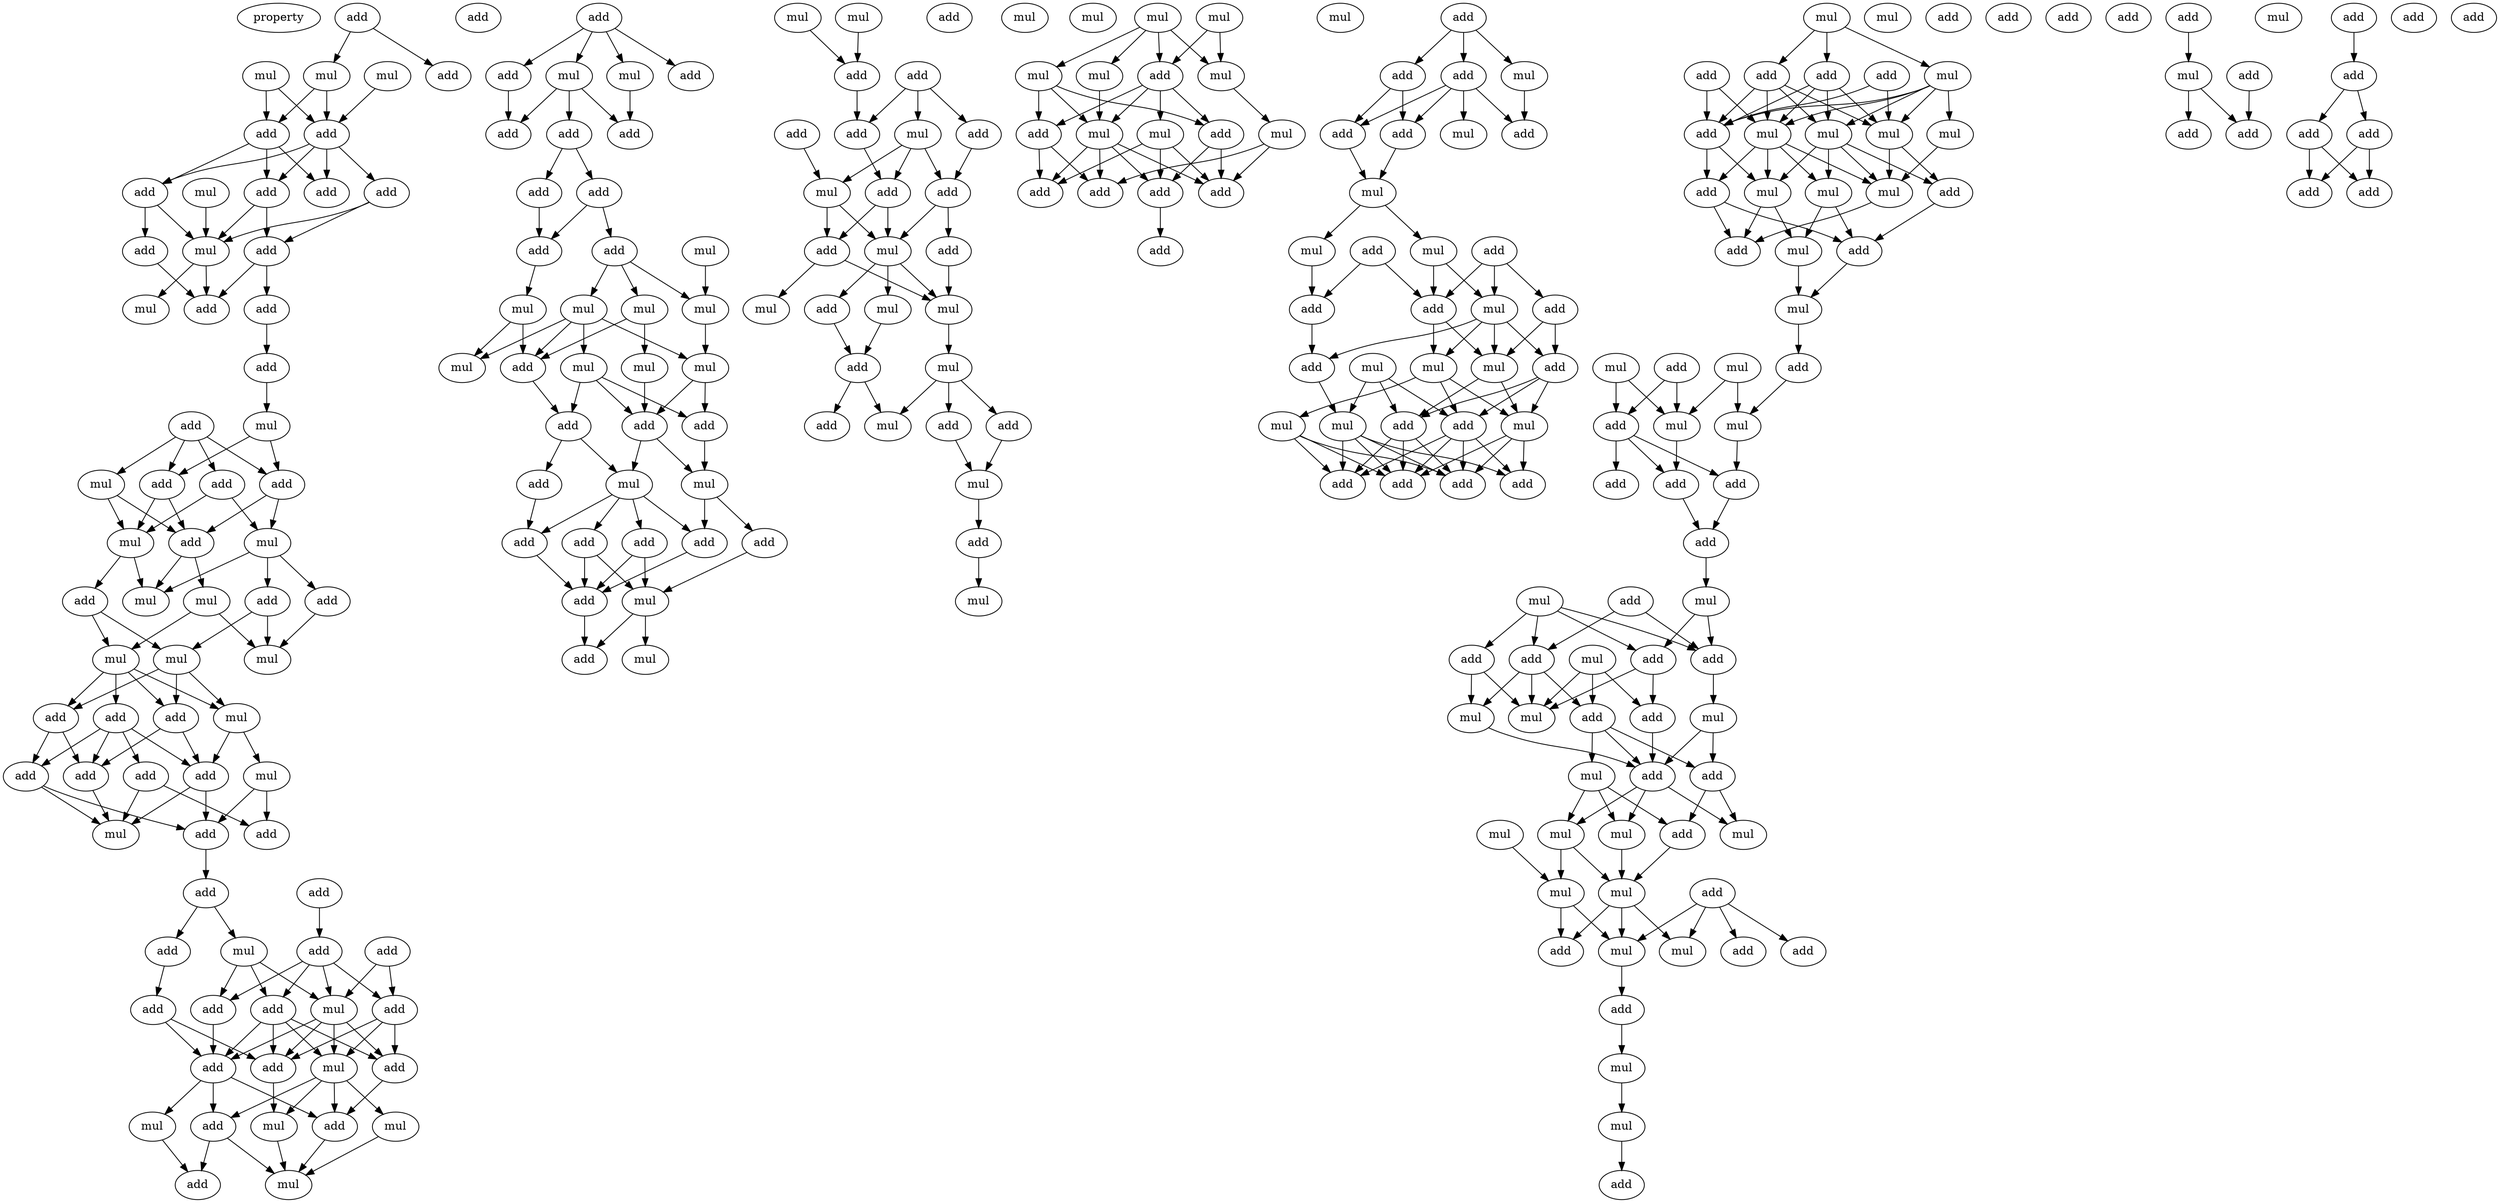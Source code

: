 digraph {
    node [fontcolor=black]
    property [mul=2,lf=1.8]
    0 [ label = add ];
    1 [ label = mul ];
    2 [ label = mul ];
    3 [ label = add ];
    4 [ label = mul ];
    5 [ label = add ];
    6 [ label = add ];
    7 [ label = mul ];
    8 [ label = add ];
    9 [ label = add ];
    10 [ label = add ];
    11 [ label = add ];
    12 [ label = add ];
    13 [ label = add ];
    14 [ label = mul ];
    15 [ label = add ];
    16 [ label = mul ];
    17 [ label = add ];
    18 [ label = add ];
    19 [ label = add ];
    20 [ label = mul ];
    21 [ label = add ];
    22 [ label = add ];
    23 [ label = mul ];
    24 [ label = add ];
    25 [ label = add ];
    26 [ label = add ];
    27 [ label = mul ];
    28 [ label = mul ];
    29 [ label = add ];
    30 [ label = add ];
    31 [ label = mul ];
    32 [ label = add ];
    33 [ label = mul ];
    34 [ label = mul ];
    35 [ label = mul ];
    36 [ label = mul ];
    37 [ label = add ];
    38 [ label = add ];
    39 [ label = mul ];
    40 [ label = add ];
    41 [ label = add ];
    42 [ label = add ];
    43 [ label = mul ];
    44 [ label = add ];
    45 [ label = add ];
    46 [ label = add ];
    47 [ label = add ];
    48 [ label = mul ];
    49 [ label = add ];
    50 [ label = add ];
    51 [ label = add ];
    52 [ label = mul ];
    53 [ label = add ];
    54 [ label = add ];
    55 [ label = add ];
    56 [ label = mul ];
    57 [ label = add ];
    58 [ label = add ];
    59 [ label = add ];
    60 [ label = mul ];
    61 [ label = add ];
    62 [ label = add ];
    63 [ label = add ];
    64 [ label = mul ];
    65 [ label = add ];
    66 [ label = mul ];
    67 [ label = add ];
    68 [ label = mul ];
    69 [ label = mul ];
    70 [ label = add ];
    71 [ label = add ];
    72 [ label = add ];
    73 [ label = mul ];
    74 [ label = add ];
    75 [ label = mul ];
    76 [ label = add ];
    77 [ label = add ];
    78 [ label = add ];
    79 [ label = add ];
    80 [ label = add ];
    81 [ label = add ];
    82 [ label = add ];
    83 [ label = mul ];
    84 [ label = mul ];
    85 [ label = mul ];
    86 [ label = mul ];
    87 [ label = mul ];
    88 [ label = mul ];
    89 [ label = mul ];
    90 [ label = mul ];
    91 [ label = mul ];
    92 [ label = add ];
    93 [ label = add ];
    94 [ label = add ];
    95 [ label = add ];
    96 [ label = add ];
    97 [ label = mul ];
    98 [ label = mul ];
    99 [ label = add ];
    100 [ label = add ];
    101 [ label = add ];
    102 [ label = add ];
    103 [ label = add ];
    104 [ label = mul ];
    105 [ label = add ];
    106 [ label = mul ];
    107 [ label = mul ];
    108 [ label = mul ];
    109 [ label = add ];
    110 [ label = add ];
    111 [ label = add ];
    112 [ label = add ];
    113 [ label = add ];
    114 [ label = add ];
    115 [ label = mul ];
    116 [ label = add ];
    117 [ label = add ];
    118 [ label = mul ];
    119 [ label = add ];
    120 [ label = mul ];
    121 [ label = add ];
    122 [ label = mul ];
    123 [ label = add ];
    124 [ label = mul ];
    125 [ label = mul ];
    126 [ label = add ];
    127 [ label = mul ];
    128 [ label = add ];
    129 [ label = add ];
    130 [ label = add ];
    131 [ label = mul ];
    132 [ label = mul ];
    133 [ label = add ];
    134 [ label = add ];
    135 [ label = mul ];
    136 [ label = mul ];
    137 [ label = mul ];
    138 [ label = mul ];
    139 [ label = mul ];
    140 [ label = mul ];
    141 [ label = mul ];
    142 [ label = add ];
    143 [ label = mul ];
    144 [ label = mul ];
    145 [ label = add ];
    146 [ label = mul ];
    147 [ label = mul ];
    148 [ label = add ];
    149 [ label = add ];
    150 [ label = add ];
    151 [ label = add ];
    152 [ label = add ];
    153 [ label = add ];
    154 [ label = mul ];
    155 [ label = add ];
    156 [ label = add ];
    157 [ label = add ];
    158 [ label = mul ];
    159 [ label = add ];
    160 [ label = add ];
    161 [ label = add ];
    162 [ label = mul ];
    163 [ label = mul ];
    164 [ label = mul ];
    165 [ label = mul ];
    166 [ label = add ];
    167 [ label = add ];
    168 [ label = add ];
    169 [ label = mul ];
    170 [ label = add ];
    171 [ label = add ];
    172 [ label = mul ];
    173 [ label = mul ];
    174 [ label = mul ];
    175 [ label = add ];
    176 [ label = add ];
    177 [ label = add ];
    178 [ label = mul ];
    179 [ label = mul ];
    180 [ label = add ];
    181 [ label = mul ];
    182 [ label = add ];
    183 [ label = add ];
    184 [ label = add ];
    185 [ label = add ];
    186 [ label = mul ];
    187 [ label = add ];
    188 [ label = mul ];
    189 [ label = add ];
    190 [ label = add ];
    191 [ label = add ];
    192 [ label = mul ];
    193 [ label = mul ];
    194 [ label = mul ];
    195 [ label = add ];
    196 [ label = mul ];
    197 [ label = add ];
    198 [ label = mul ];
    199 [ label = mul ];
    200 [ label = add ];
    201 [ label = mul ];
    202 [ label = add ];
    203 [ label = mul ];
    204 [ label = add ];
    205 [ label = mul ];
    206 [ label = mul ];
    207 [ label = mul ];
    208 [ label = add ];
    209 [ label = add ];
    210 [ label = mul ];
    211 [ label = mul ];
    212 [ label = add ];
    213 [ label = mul ];
    214 [ label = add ];
    215 [ label = add ];
    216 [ label = add ];
    217 [ label = add ];
    218 [ label = mul ];
    219 [ label = add ];
    220 [ label = mul ];
    221 [ label = add ];
    222 [ label = add ];
    223 [ label = add ];
    224 [ label = add ];
    225 [ label = mul ];
    226 [ label = add ];
    227 [ label = mul ];
    228 [ label = mul ];
    229 [ label = add ];
    230 [ label = mul ];
    231 [ label = mul ];
    232 [ label = add ];
    233 [ label = add ];
    234 [ label = mul ];
    235 [ label = mul ];
    236 [ label = mul ];
    237 [ label = add ];
    238 [ label = mul ];
    239 [ label = mul ];
    240 [ label = add ];
    241 [ label = mul ];
    242 [ label = mul ];
    243 [ label = add ];
    244 [ label = add ];
    245 [ label = add ];
    246 [ label = mul ];
    247 [ label = add ];
    248 [ label = mul ];
    249 [ label = add ];
    250 [ label = mul ];
    251 [ label = add ];
    252 [ label = add ];
    253 [ label = add ];
    254 [ label = add ];
    255 [ label = add ];
    256 [ label = mul ];
    257 [ label = add ];
    258 [ label = mul ];
    259 [ label = add ];
    260 [ label = add ];
    261 [ label = add ];
    262 [ label = add ];
    263 [ label = add ];
    264 [ label = add ];
    265 [ label = add ];
    266 [ label = add ];
    267 [ label = add ];
    268 [ label = add ];
    0 -> 2 [ name = 0 ];
    0 -> 3 [ name = 1 ];
    1 -> 5 [ name = 2 ];
    1 -> 6 [ name = 3 ];
    2 -> 5 [ name = 4 ];
    2 -> 6 [ name = 5 ];
    4 -> 5 [ name = 6 ];
    5 -> 8 [ name = 7 ];
    5 -> 9 [ name = 8 ];
    5 -> 10 [ name = 9 ];
    5 -> 11 [ name = 10 ];
    6 -> 8 [ name = 11 ];
    6 -> 10 [ name = 12 ];
    6 -> 11 [ name = 13 ];
    7 -> 14 [ name = 14 ];
    8 -> 13 [ name = 15 ];
    8 -> 14 [ name = 16 ];
    9 -> 12 [ name = 17 ];
    9 -> 14 [ name = 18 ];
    11 -> 12 [ name = 19 ];
    11 -> 14 [ name = 20 ];
    12 -> 15 [ name = 21 ];
    12 -> 17 [ name = 22 ];
    13 -> 17 [ name = 23 ];
    14 -> 16 [ name = 24 ];
    14 -> 17 [ name = 25 ];
    15 -> 19 [ name = 26 ];
    19 -> 20 [ name = 27 ];
    20 -> 22 [ name = 28 ];
    20 -> 25 [ name = 29 ];
    21 -> 22 [ name = 30 ];
    21 -> 23 [ name = 31 ];
    21 -> 24 [ name = 32 ];
    21 -> 25 [ name = 33 ];
    22 -> 26 [ name = 34 ];
    22 -> 28 [ name = 35 ];
    23 -> 26 [ name = 36 ];
    23 -> 28 [ name = 37 ];
    24 -> 27 [ name = 38 ];
    24 -> 28 [ name = 39 ];
    25 -> 26 [ name = 40 ];
    25 -> 27 [ name = 41 ];
    26 -> 31 [ name = 42 ];
    26 -> 33 [ name = 43 ];
    27 -> 29 [ name = 44 ];
    27 -> 32 [ name = 45 ];
    27 -> 33 [ name = 46 ];
    28 -> 30 [ name = 47 ];
    28 -> 33 [ name = 48 ];
    29 -> 34 [ name = 49 ];
    29 -> 35 [ name = 50 ];
    30 -> 34 [ name = 51 ];
    30 -> 36 [ name = 52 ];
    31 -> 35 [ name = 53 ];
    31 -> 36 [ name = 54 ];
    32 -> 35 [ name = 55 ];
    34 -> 38 [ name = 56 ];
    34 -> 39 [ name = 57 ];
    34 -> 40 [ name = 58 ];
    36 -> 37 [ name = 59 ];
    36 -> 38 [ name = 60 ];
    36 -> 39 [ name = 61 ];
    36 -> 40 [ name = 62 ];
    37 -> 41 [ name = 63 ];
    37 -> 42 [ name = 64 ];
    37 -> 44 [ name = 65 ];
    37 -> 45 [ name = 66 ];
    38 -> 42 [ name = 67 ];
    38 -> 44 [ name = 68 ];
    39 -> 42 [ name = 69 ];
    39 -> 43 [ name = 70 ];
    40 -> 41 [ name = 71 ];
    40 -> 44 [ name = 72 ];
    41 -> 47 [ name = 73 ];
    41 -> 48 [ name = 74 ];
    42 -> 47 [ name = 75 ];
    42 -> 48 [ name = 76 ];
    43 -> 46 [ name = 77 ];
    43 -> 47 [ name = 78 ];
    44 -> 48 [ name = 79 ];
    45 -> 46 [ name = 80 ];
    45 -> 48 [ name = 81 ];
    47 -> 50 [ name = 82 ];
    49 -> 53 [ name = 83 ];
    50 -> 52 [ name = 84 ];
    50 -> 54 [ name = 85 ];
    51 -> 56 [ name = 86 ];
    51 -> 57 [ name = 87 ];
    52 -> 55 [ name = 88 ];
    52 -> 56 [ name = 89 ];
    52 -> 58 [ name = 90 ];
    53 -> 55 [ name = 91 ];
    53 -> 56 [ name = 92 ];
    53 -> 57 [ name = 93 ];
    53 -> 58 [ name = 94 ];
    54 -> 59 [ name = 95 ];
    55 -> 60 [ name = 96 ];
    55 -> 61 [ name = 97 ];
    55 -> 62 [ name = 98 ];
    55 -> 63 [ name = 99 ];
    56 -> 60 [ name = 100 ];
    56 -> 61 [ name = 101 ];
    56 -> 62 [ name = 102 ];
    56 -> 63 [ name = 103 ];
    57 -> 60 [ name = 104 ];
    57 -> 61 [ name = 105 ];
    57 -> 62 [ name = 106 ];
    58 -> 63 [ name = 107 ];
    59 -> 62 [ name = 108 ];
    59 -> 63 [ name = 109 ];
    60 -> 64 [ name = 110 ];
    60 -> 65 [ name = 111 ];
    60 -> 67 [ name = 112 ];
    60 -> 68 [ name = 113 ];
    61 -> 67 [ name = 114 ];
    62 -> 68 [ name = 115 ];
    63 -> 65 [ name = 116 ];
    63 -> 66 [ name = 117 ];
    63 -> 67 [ name = 118 ];
    64 -> 69 [ name = 119 ];
    65 -> 69 [ name = 120 ];
    65 -> 70 [ name = 121 ];
    66 -> 70 [ name = 122 ];
    67 -> 69 [ name = 123 ];
    68 -> 69 [ name = 124 ];
    71 -> 72 [ name = 125 ];
    71 -> 73 [ name = 126 ];
    71 -> 74 [ name = 127 ];
    71 -> 75 [ name = 128 ];
    72 -> 76 [ name = 129 ];
    73 -> 76 [ name = 130 ];
    73 -> 77 [ name = 131 ];
    73 -> 78 [ name = 132 ];
    75 -> 77 [ name = 133 ];
    78 -> 79 [ name = 134 ];
    78 -> 80 [ name = 135 ];
    79 -> 81 [ name = 136 ];
    79 -> 82 [ name = 137 ];
    80 -> 82 [ name = 138 ];
    81 -> 84 [ name = 139 ];
    81 -> 85 [ name = 140 ];
    81 -> 86 [ name = 141 ];
    82 -> 87 [ name = 142 ];
    83 -> 84 [ name = 143 ];
    84 -> 90 [ name = 144 ];
    85 -> 89 [ name = 145 ];
    85 -> 92 [ name = 146 ];
    86 -> 88 [ name = 147 ];
    86 -> 90 [ name = 148 ];
    86 -> 91 [ name = 149 ];
    86 -> 92 [ name = 150 ];
    87 -> 91 [ name = 151 ];
    87 -> 92 [ name = 152 ];
    88 -> 93 [ name = 153 ];
    88 -> 94 [ name = 154 ];
    88 -> 95 [ name = 155 ];
    89 -> 95 [ name = 156 ];
    90 -> 93 [ name = 157 ];
    90 -> 95 [ name = 158 ];
    92 -> 94 [ name = 159 ];
    93 -> 97 [ name = 160 ];
    94 -> 96 [ name = 161 ];
    94 -> 98 [ name = 162 ];
    95 -> 97 [ name = 163 ];
    95 -> 98 [ name = 164 ];
    96 -> 101 [ name = 165 ];
    97 -> 102 [ name = 166 ];
    97 -> 103 [ name = 167 ];
    98 -> 99 [ name = 168 ];
    98 -> 100 [ name = 169 ];
    98 -> 101 [ name = 170 ];
    98 -> 103 [ name = 171 ];
    99 -> 104 [ name = 172 ];
    99 -> 105 [ name = 173 ];
    100 -> 104 [ name = 174 ];
    100 -> 105 [ name = 175 ];
    101 -> 105 [ name = 176 ];
    102 -> 104 [ name = 177 ];
    103 -> 105 [ name = 178 ];
    104 -> 107 [ name = 179 ];
    104 -> 109 [ name = 180 ];
    105 -> 109 [ name = 181 ];
    106 -> 111 [ name = 182 ];
    108 -> 111 [ name = 183 ];
    110 -> 112 [ name = 184 ];
    110 -> 114 [ name = 185 ];
    110 -> 115 [ name = 186 ];
    111 -> 114 [ name = 187 ];
    112 -> 117 [ name = 188 ];
    113 -> 118 [ name = 189 ];
    114 -> 116 [ name = 190 ];
    115 -> 116 [ name = 191 ];
    115 -> 117 [ name = 192 ];
    115 -> 118 [ name = 193 ];
    116 -> 119 [ name = 194 ];
    116 -> 120 [ name = 195 ];
    117 -> 120 [ name = 196 ];
    117 -> 121 [ name = 197 ];
    118 -> 119 [ name = 198 ];
    118 -> 120 [ name = 199 ];
    119 -> 122 [ name = 200 ];
    119 -> 125 [ name = 201 ];
    120 -> 123 [ name = 202 ];
    120 -> 124 [ name = 203 ];
    120 -> 125 [ name = 204 ];
    121 -> 125 [ name = 205 ];
    123 -> 126 [ name = 206 ];
    124 -> 126 [ name = 207 ];
    125 -> 127 [ name = 208 ];
    126 -> 129 [ name = 209 ];
    126 -> 131 [ name = 210 ];
    127 -> 128 [ name = 211 ];
    127 -> 130 [ name = 212 ];
    127 -> 131 [ name = 213 ];
    128 -> 132 [ name = 214 ];
    130 -> 132 [ name = 215 ];
    132 -> 133 [ name = 216 ];
    133 -> 136 [ name = 217 ];
    138 -> 140 [ name = 218 ];
    138 -> 141 [ name = 219 ];
    138 -> 142 [ name = 220 ];
    138 -> 143 [ name = 221 ];
    139 -> 142 [ name = 222 ];
    139 -> 143 [ name = 223 ];
    140 -> 146 [ name = 224 ];
    141 -> 145 [ name = 225 ];
    141 -> 146 [ name = 226 ];
    141 -> 148 [ name = 227 ];
    142 -> 144 [ name = 228 ];
    142 -> 145 [ name = 229 ];
    142 -> 146 [ name = 230 ];
    142 -> 148 [ name = 231 ];
    143 -> 147 [ name = 232 ];
    144 -> 149 [ name = 233 ];
    144 -> 150 [ name = 234 ];
    144 -> 151 [ name = 235 ];
    145 -> 149 [ name = 236 ];
    145 -> 152 [ name = 237 ];
    146 -> 149 [ name = 238 ];
    146 -> 150 [ name = 239 ];
    146 -> 151 [ name = 240 ];
    146 -> 152 [ name = 241 ];
    147 -> 151 [ name = 242 ];
    147 -> 152 [ name = 243 ];
    148 -> 150 [ name = 244 ];
    148 -> 151 [ name = 245 ];
    150 -> 153 [ name = 246 ];
    155 -> 156 [ name = 247 ];
    155 -> 157 [ name = 248 ];
    155 -> 158 [ name = 249 ];
    156 -> 160 [ name = 250 ];
    156 -> 161 [ name = 251 ];
    157 -> 159 [ name = 252 ];
    157 -> 160 [ name = 253 ];
    157 -> 161 [ name = 254 ];
    157 -> 162 [ name = 255 ];
    158 -> 159 [ name = 256 ];
    160 -> 163 [ name = 257 ];
    161 -> 163 [ name = 258 ];
    163 -> 164 [ name = 259 ];
    163 -> 165 [ name = 260 ];
    164 -> 170 [ name = 261 ];
    165 -> 169 [ name = 262 ];
    165 -> 171 [ name = 263 ];
    166 -> 170 [ name = 264 ];
    166 -> 171 [ name = 265 ];
    167 -> 168 [ name = 266 ];
    167 -> 169 [ name = 267 ];
    167 -> 171 [ name = 268 ];
    168 -> 173 [ name = 269 ];
    168 -> 175 [ name = 270 ];
    169 -> 172 [ name = 271 ];
    169 -> 173 [ name = 272 ];
    169 -> 175 [ name = 273 ];
    169 -> 176 [ name = 274 ];
    170 -> 176 [ name = 275 ];
    171 -> 172 [ name = 276 ];
    171 -> 173 [ name = 277 ];
    172 -> 178 [ name = 278 ];
    172 -> 180 [ name = 279 ];
    172 -> 181 [ name = 280 ];
    173 -> 177 [ name = 281 ];
    173 -> 181 [ name = 282 ];
    174 -> 177 [ name = 283 ];
    174 -> 179 [ name = 284 ];
    174 -> 180 [ name = 285 ];
    175 -> 177 [ name = 286 ];
    175 -> 180 [ name = 287 ];
    175 -> 181 [ name = 288 ];
    176 -> 179 [ name = 289 ];
    177 -> 182 [ name = 290 ];
    177 -> 183 [ name = 291 ];
    177 -> 184 [ name = 292 ];
    178 -> 182 [ name = 293 ];
    178 -> 183 [ name = 294 ];
    178 -> 184 [ name = 295 ];
    179 -> 182 [ name = 296 ];
    179 -> 183 [ name = 297 ];
    179 -> 184 [ name = 298 ];
    179 -> 185 [ name = 299 ];
    180 -> 182 [ name = 300 ];
    180 -> 183 [ name = 301 ];
    180 -> 184 [ name = 302 ];
    180 -> 185 [ name = 303 ];
    181 -> 182 [ name = 304 ];
    181 -> 184 [ name = 305 ];
    181 -> 185 [ name = 306 ];
    186 -> 188 [ name = 307 ];
    186 -> 189 [ name = 308 ];
    186 -> 191 [ name = 309 ];
    187 -> 195 [ name = 310 ];
    187 -> 196 [ name = 311 ];
    188 -> 192 [ name = 312 ];
    188 -> 193 [ name = 313 ];
    188 -> 194 [ name = 314 ];
    188 -> 195 [ name = 315 ];
    188 -> 196 [ name = 316 ];
    189 -> 192 [ name = 317 ];
    189 -> 194 [ name = 318 ];
    189 -> 195 [ name = 319 ];
    189 -> 196 [ name = 320 ];
    190 -> 192 [ name = 321 ];
    190 -> 195 [ name = 322 ];
    191 -> 192 [ name = 323 ];
    191 -> 194 [ name = 324 ];
    191 -> 195 [ name = 325 ];
    191 -> 196 [ name = 326 ];
    192 -> 197 [ name = 327 ];
    192 -> 198 [ name = 328 ];
    192 -> 199 [ name = 329 ];
    192 -> 201 [ name = 330 ];
    193 -> 201 [ name = 331 ];
    194 -> 198 [ name = 332 ];
    194 -> 199 [ name = 333 ];
    194 -> 200 [ name = 334 ];
    194 -> 201 [ name = 335 ];
    195 -> 197 [ name = 336 ];
    195 -> 199 [ name = 337 ];
    196 -> 200 [ name = 338 ];
    196 -> 201 [ name = 339 ];
    197 -> 202 [ name = 340 ];
    197 -> 204 [ name = 341 ];
    198 -> 203 [ name = 342 ];
    198 -> 204 [ name = 343 ];
    199 -> 202 [ name = 344 ];
    199 -> 203 [ name = 345 ];
    200 -> 204 [ name = 346 ];
    201 -> 202 [ name = 347 ];
    203 -> 205 [ name = 348 ];
    204 -> 205 [ name = 349 ];
    205 -> 209 [ name = 350 ];
    206 -> 210 [ name = 351 ];
    206 -> 213 [ name = 352 ];
    207 -> 210 [ name = 353 ];
    207 -> 212 [ name = 354 ];
    208 -> 210 [ name = 355 ];
    208 -> 212 [ name = 356 ];
    209 -> 213 [ name = 357 ];
    210 -> 215 [ name = 358 ];
    212 -> 214 [ name = 359 ];
    212 -> 215 [ name = 360 ];
    212 -> 216 [ name = 361 ];
    213 -> 216 [ name = 362 ];
    215 -> 217 [ name = 363 ];
    216 -> 217 [ name = 364 ];
    217 -> 218 [ name = 365 ];
    218 -> 222 [ name = 366 ];
    218 -> 223 [ name = 367 ];
    219 -> 222 [ name = 368 ];
    219 -> 224 [ name = 369 ];
    220 -> 221 [ name = 370 ];
    220 -> 222 [ name = 371 ];
    220 -> 223 [ name = 372 ];
    220 -> 224 [ name = 373 ];
    221 -> 227 [ name = 374 ];
    221 -> 230 [ name = 375 ];
    222 -> 228 [ name = 376 ];
    223 -> 226 [ name = 377 ];
    223 -> 227 [ name = 378 ];
    224 -> 227 [ name = 379 ];
    224 -> 229 [ name = 380 ];
    224 -> 230 [ name = 381 ];
    225 -> 226 [ name = 382 ];
    225 -> 227 [ name = 383 ];
    225 -> 229 [ name = 384 ];
    226 -> 233 [ name = 385 ];
    228 -> 232 [ name = 386 ];
    228 -> 233 [ name = 387 ];
    229 -> 231 [ name = 388 ];
    229 -> 232 [ name = 389 ];
    229 -> 233 [ name = 390 ];
    230 -> 233 [ name = 391 ];
    231 -> 234 [ name = 392 ];
    231 -> 237 [ name = 393 ];
    231 -> 238 [ name = 394 ];
    232 -> 235 [ name = 395 ];
    232 -> 237 [ name = 396 ];
    233 -> 234 [ name = 397 ];
    233 -> 235 [ name = 398 ];
    233 -> 238 [ name = 399 ];
    234 -> 239 [ name = 400 ];
    236 -> 241 [ name = 401 ];
    237 -> 239 [ name = 402 ];
    238 -> 239 [ name = 403 ];
    238 -> 241 [ name = 404 ];
    239 -> 242 [ name = 405 ];
    239 -> 245 [ name = 406 ];
    239 -> 246 [ name = 407 ];
    240 -> 242 [ name = 408 ];
    240 -> 243 [ name = 409 ];
    240 -> 244 [ name = 410 ];
    240 -> 246 [ name = 411 ];
    241 -> 242 [ name = 412 ];
    241 -> 245 [ name = 413 ];
    242 -> 247 [ name = 414 ];
    247 -> 248 [ name = 415 ];
    248 -> 250 [ name = 416 ];
    250 -> 253 [ name = 417 ];
    255 -> 256 [ name = 418 ];
    256 -> 259 [ name = 419 ];
    256 -> 262 [ name = 420 ];
    257 -> 262 [ name = 421 ];
    260 -> 263 [ name = 422 ];
    263 -> 264 [ name = 423 ];
    263 -> 265 [ name = 424 ];
    264 -> 267 [ name = 425 ];
    264 -> 268 [ name = 426 ];
    265 -> 267 [ name = 427 ];
    265 -> 268 [ name = 428 ];
}
